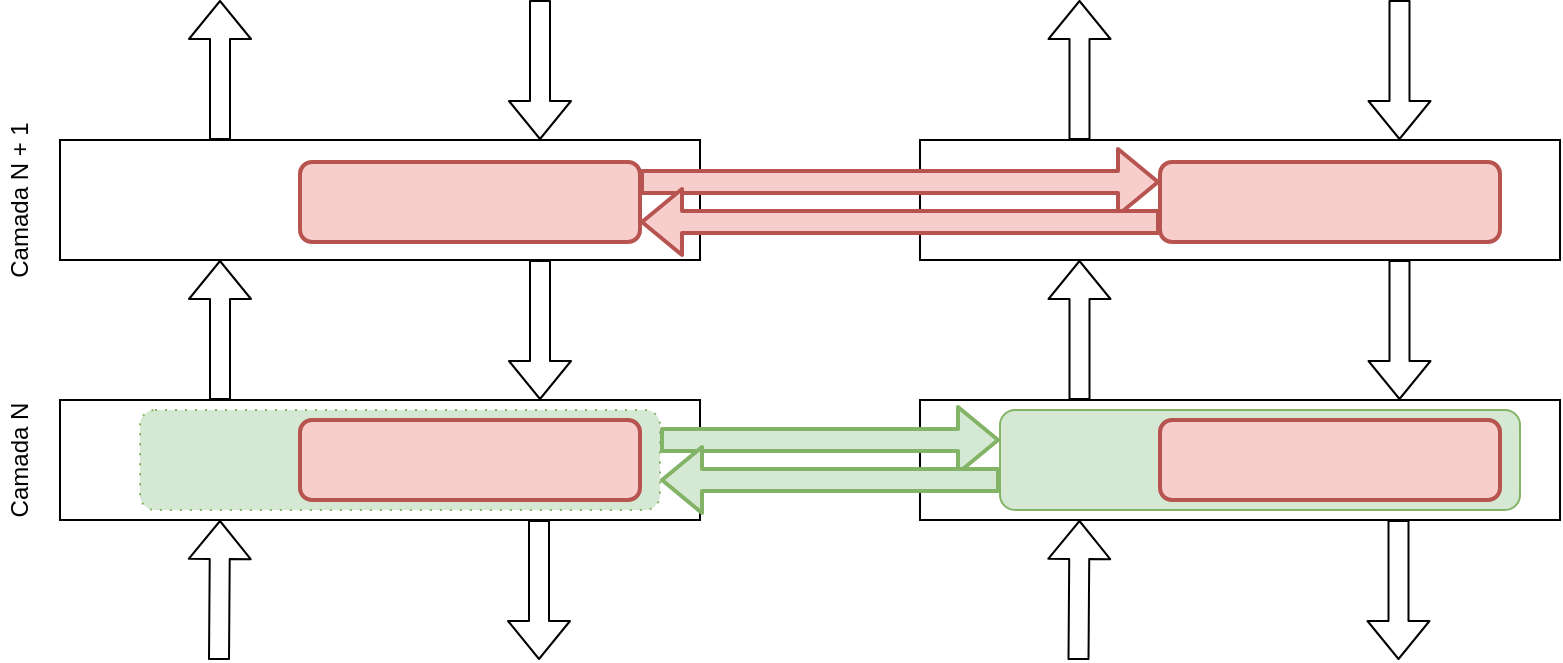<mxfile version="14.4.3" type="device" pages="3"><diagram id="FUULDlJbhQjSGq1LnhwZ" name="Page-1"><mxGraphModel dx="1106" dy="807" grid="1" gridSize="10" guides="1" tooltips="1" connect="1" arrows="1" fold="1" page="1" pageScale="1" pageWidth="850" pageHeight="1100" math="0" shadow="0"><root><mxCell id="0"/><mxCell id="1" parent="0"/><mxCell id="CTBUkgq5bH-p5cgTIeh--1" value="" style="rounded=0;whiteSpace=wrap;html=1;" parent="1" vertex="1"><mxGeometry x="60" y="270" width="320" height="60" as="geometry"/></mxCell><mxCell id="CTBUkgq5bH-p5cgTIeh--2" value="" style="rounded=0;whiteSpace=wrap;html=1;" parent="1" vertex="1"><mxGeometry x="490" y="270" width="320" height="60" as="geometry"/></mxCell><mxCell id="bbr-7yYyC1OOhxOAyss0-2" value="" style="rounded=0;whiteSpace=wrap;html=1;" parent="1" vertex="1"><mxGeometry x="490" y="400" width="320" height="60" as="geometry"/></mxCell><mxCell id="bbr-7yYyC1OOhxOAyss0-23" value="" style="rounded=1;whiteSpace=wrap;html=1;fillColor=#d5e8d4;strokeColor=#82b366;" parent="1" vertex="1"><mxGeometry x="530" y="405" width="260" height="50" as="geometry"/></mxCell><mxCell id="bbr-7yYyC1OOhxOAyss0-1" value="" style="rounded=0;whiteSpace=wrap;html=1;" parent="1" vertex="1"><mxGeometry x="60" y="400" width="320" height="60" as="geometry"/></mxCell><mxCell id="bbr-7yYyC1OOhxOAyss0-22" value="" style="rounded=1;whiteSpace=wrap;html=1;dashed=1;fillColor=#d5e8d4;strokeColor=#82b366;dashPattern=1 4;" parent="1" vertex="1"><mxGeometry x="100" y="405" width="260" height="50" as="geometry"/></mxCell><mxCell id="bbr-7yYyC1OOhxOAyss0-3" value="" style="shape=flexArrow;endArrow=classic;html=1;exitX=0.25;exitY=0;exitDx=0;exitDy=0;" parent="1" source="bbr-7yYyC1OOhxOAyss0-1" edge="1"><mxGeometry width="50" height="50" relative="1" as="geometry"><mxPoint x="410" y="660" as="sourcePoint"/><mxPoint x="140" y="330" as="targetPoint"/></mxGeometry></mxCell><mxCell id="bbr-7yYyC1OOhxOAyss0-4" value="" style="shape=flexArrow;endArrow=classic;html=1;entryX=0.75;entryY=0;entryDx=0;entryDy=0;" parent="1" target="bbr-7yYyC1OOhxOAyss0-1" edge="1"><mxGeometry width="50" height="50" relative="1" as="geometry"><mxPoint x="300" y="330" as="sourcePoint"/><mxPoint x="150" y="340" as="targetPoint"/></mxGeometry></mxCell><mxCell id="bbr-7yYyC1OOhxOAyss0-5" value="" style="shape=flexArrow;endArrow=classic;html=1;entryX=0.75;entryY=0;entryDx=0;entryDy=0;" parent="1" edge="1"><mxGeometry width="50" height="50" relative="1" as="geometry"><mxPoint x="299.5" y="460" as="sourcePoint"/><mxPoint x="299.5" y="530" as="targetPoint"/></mxGeometry></mxCell><mxCell id="bbr-7yYyC1OOhxOAyss0-6" value="" style="shape=flexArrow;endArrow=classic;html=1;exitX=0.25;exitY=0;exitDx=0;exitDy=0;" parent="1" edge="1"><mxGeometry width="50" height="50" relative="1" as="geometry"><mxPoint x="139.5" y="530" as="sourcePoint"/><mxPoint x="140" y="460" as="targetPoint"/></mxGeometry></mxCell><mxCell id="bbr-7yYyC1OOhxOAyss0-7" value="" style="shape=flexArrow;endArrow=classic;html=1;exitX=0.25;exitY=0;exitDx=0;exitDy=0;" parent="1" edge="1"><mxGeometry width="50" height="50" relative="1" as="geometry"><mxPoint x="569.75" y="400" as="sourcePoint"/><mxPoint x="569.75" y="330" as="targetPoint"/></mxGeometry></mxCell><mxCell id="bbr-7yYyC1OOhxOAyss0-8" value="" style="shape=flexArrow;endArrow=classic;html=1;entryX=0.75;entryY=0;entryDx=0;entryDy=0;" parent="1" edge="1"><mxGeometry width="50" height="50" relative="1" as="geometry"><mxPoint x="729.75" y="330" as="sourcePoint"/><mxPoint x="729.75" y="400" as="targetPoint"/></mxGeometry></mxCell><mxCell id="bbr-7yYyC1OOhxOAyss0-9" value="" style="shape=flexArrow;endArrow=classic;html=1;entryX=0.75;entryY=0;entryDx=0;entryDy=0;" parent="1" edge="1"><mxGeometry width="50" height="50" relative="1" as="geometry"><mxPoint x="729.25" y="460" as="sourcePoint"/><mxPoint x="729.25" y="530" as="targetPoint"/></mxGeometry></mxCell><mxCell id="bbr-7yYyC1OOhxOAyss0-10" value="" style="shape=flexArrow;endArrow=classic;html=1;exitX=0.25;exitY=0;exitDx=0;exitDy=0;" parent="1" edge="1"><mxGeometry width="50" height="50" relative="1" as="geometry"><mxPoint x="569.25" y="530" as="sourcePoint"/><mxPoint x="569.75" y="460" as="targetPoint"/></mxGeometry></mxCell><mxCell id="bbr-7yYyC1OOhxOAyss0-11" value="" style="rounded=1;whiteSpace=wrap;html=1;fillColor=#f8cecc;strokeColor=#b85450;strokeWidth=2;" parent="1" vertex="1"><mxGeometry x="180" y="410" width="170" height="40" as="geometry"/></mxCell><mxCell id="bbr-7yYyC1OOhxOAyss0-12" value="" style="rounded=1;whiteSpace=wrap;html=1;fillColor=#f8cecc;strokeColor=#b85450;strokeWidth=2;" parent="1" vertex="1"><mxGeometry x="610" y="410" width="170" height="40" as="geometry"/></mxCell><mxCell id="bbr-7yYyC1OOhxOAyss0-13" value="Camada N" style="text;html=1;strokeColor=none;fillColor=none;align=center;verticalAlign=middle;whiteSpace=wrap;rounded=0;rotation=-90;" parent="1" vertex="1"><mxGeometry x="10" y="420" width="60" height="20" as="geometry"/></mxCell><mxCell id="bbr-7yYyC1OOhxOAyss0-17" value="" style="rounded=1;whiteSpace=wrap;html=1;strokeColor=#b85450;fillColor=#f8cecc;strokeWidth=2;" parent="1" vertex="1"><mxGeometry x="180" y="281" width="170" height="40" as="geometry"/></mxCell><mxCell id="bbr-7yYyC1OOhxOAyss0-18" value="" style="rounded=1;whiteSpace=wrap;html=1;strokeColor=#b85450;fillColor=#f8cecc;strokeWidth=2;" parent="1" vertex="1"><mxGeometry x="610" y="281" width="170" height="40" as="geometry"/></mxCell><mxCell id="bbr-7yYyC1OOhxOAyss0-19" value="" style="shape=flexArrow;endArrow=classic;html=1;exitX=1;exitY=0.25;exitDx=0;exitDy=0;entryX=0;entryY=0.25;entryDx=0;entryDy=0;strokeColor=#b85450;fillColor=#f8cecc;strokeWidth=2;" parent="1" source="bbr-7yYyC1OOhxOAyss0-17" target="bbr-7yYyC1OOhxOAyss0-18" edge="1"><mxGeometry width="50" height="50" relative="1" as="geometry"><mxPoint x="410" y="521" as="sourcePoint"/><mxPoint x="460" y="471" as="targetPoint"/></mxGeometry></mxCell><mxCell id="bbr-7yYyC1OOhxOAyss0-20" value="" style="shape=flexArrow;endArrow=classic;html=1;exitX=0;exitY=0.75;exitDx=0;exitDy=0;entryX=1;entryY=0.75;entryDx=0;entryDy=0;strokeColor=#b85450;fillColor=#f8cecc;strokeWidth=2;" parent="1" source="bbr-7yYyC1OOhxOAyss0-18" target="bbr-7yYyC1OOhxOAyss0-17" edge="1"><mxGeometry width="50" height="50" relative="1" as="geometry"><mxPoint x="360" y="301" as="sourcePoint"/><mxPoint x="380" y="401" as="targetPoint"/></mxGeometry></mxCell><mxCell id="bbr-7yYyC1OOhxOAyss0-21" value="Camada N + 1" style="text;html=1;strokeColor=none;fillColor=none;align=center;verticalAlign=middle;whiteSpace=wrap;rounded=0;rotation=-90;" parent="1" vertex="1"><mxGeometry y="290" width="80" height="20" as="geometry"/></mxCell><mxCell id="bbr-7yYyC1OOhxOAyss0-24" value="" style="shape=flexArrow;endArrow=classic;html=1;exitX=1;exitY=0.25;exitDx=0;exitDy=0;strokeColor=#82b366;fillColor=#d5e8d4;strokeWidth=2;" parent="1" edge="1"><mxGeometry width="50" height="50" relative="1" as="geometry"><mxPoint x="360" y="420" as="sourcePoint"/><mxPoint x="530" y="420" as="targetPoint"/></mxGeometry></mxCell><mxCell id="bbr-7yYyC1OOhxOAyss0-25" value="" style="shape=flexArrow;endArrow=classic;html=1;entryX=1;entryY=0.75;entryDx=0;entryDy=0;strokeColor=#82b366;fillColor=#d5e8d4;strokeWidth=2;" parent="1" edge="1"><mxGeometry width="50" height="50" relative="1" as="geometry"><mxPoint x="530" y="440" as="sourcePoint"/><mxPoint x="360" y="440" as="targetPoint"/></mxGeometry></mxCell><mxCell id="tD3ofFOHBJUpGrmsVDRQ-3" value="" style="shape=flexArrow;endArrow=classic;html=1;exitX=0.25;exitY=0;exitDx=0;exitDy=0;" edge="1" parent="1"><mxGeometry width="50" height="50" relative="1" as="geometry"><mxPoint x="140" y="270" as="sourcePoint"/><mxPoint x="140" y="200" as="targetPoint"/></mxGeometry></mxCell><mxCell id="tD3ofFOHBJUpGrmsVDRQ-4" value="" style="shape=flexArrow;endArrow=classic;html=1;entryX=0.75;entryY=0;entryDx=0;entryDy=0;" edge="1" parent="1"><mxGeometry width="50" height="50" relative="1" as="geometry"><mxPoint x="300" y="200" as="sourcePoint"/><mxPoint x="300" y="270" as="targetPoint"/></mxGeometry></mxCell><mxCell id="tD3ofFOHBJUpGrmsVDRQ-5" value="" style="shape=flexArrow;endArrow=classic;html=1;exitX=0.25;exitY=0;exitDx=0;exitDy=0;" edge="1" parent="1"><mxGeometry width="50" height="50" relative="1" as="geometry"><mxPoint x="569.75" y="270" as="sourcePoint"/><mxPoint x="569.75" y="200" as="targetPoint"/></mxGeometry></mxCell><mxCell id="tD3ofFOHBJUpGrmsVDRQ-6" value="" style="shape=flexArrow;endArrow=classic;html=1;entryX=0.75;entryY=0;entryDx=0;entryDy=0;" edge="1" parent="1"><mxGeometry width="50" height="50" relative="1" as="geometry"><mxPoint x="729.75" y="200" as="sourcePoint"/><mxPoint x="729.75" y="270" as="targetPoint"/></mxGeometry></mxCell></root></mxGraphModel></diagram><diagram id="rKyiBn0ch0OC-hrI002e" name="Page-2"><mxGraphModel dx="1106" dy="807" grid="1" gridSize="10" guides="1" tooltips="1" connect="1" arrows="1" fold="1" page="1" pageScale="1" pageWidth="850" pageHeight="1100" math="0" shadow="0"><root><mxCell id="NBzkApwNzg_7V4Q4wyio-0"/><mxCell id="NBzkApwNzg_7V4Q4wyio-1" parent="NBzkApwNzg_7V4Q4wyio-0"/><mxCell id="mYZP55OlICxkd1F8O_PC-93" value="" style="group" parent="NBzkApwNzg_7V4Q4wyio-1" vertex="1" connectable="0"><mxGeometry x="60" y="30" width="730" height="740" as="geometry"/></mxCell><mxCell id="mYZP55OlICxkd1F8O_PC-0" value="" style="rounded=0;whiteSpace=wrap;html=1;" parent="mYZP55OlICxkd1F8O_PC-93" vertex="1"><mxGeometry x="486.667" y="50.784" width="243.333" height="43.529" as="geometry"/></mxCell><mxCell id="mYZP55OlICxkd1F8O_PC-2" value="" style="rounded=0;whiteSpace=wrap;html=1;" parent="mYZP55OlICxkd1F8O_PC-93" vertex="1"><mxGeometry y="50.784" width="243.333" height="43.529" as="geometry"/></mxCell><mxCell id="mYZP55OlICxkd1F8O_PC-4" value="" style="shape=flexArrow;endArrow=classic;html=1;exitX=0.25;exitY=0;exitDx=0;exitDy=0;" parent="mYZP55OlICxkd1F8O_PC-93" source="mYZP55OlICxkd1F8O_PC-2" edge="1"><mxGeometry width="50" height="50" relative="1" as="geometry"><mxPoint x="266.146" y="239.412" as="sourcePoint"/><mxPoint x="60.833" as="targetPoint"/></mxGeometry></mxCell><mxCell id="mYZP55OlICxkd1F8O_PC-5" value="" style="shape=flexArrow;endArrow=classic;html=1;entryX=0.75;entryY=0;entryDx=0;entryDy=0;" parent="mYZP55OlICxkd1F8O_PC-93" target="mYZP55OlICxkd1F8O_PC-2" edge="1"><mxGeometry width="50" height="50" relative="1" as="geometry"><mxPoint x="182.5" as="sourcePoint"/><mxPoint x="68.438" y="7.255" as="targetPoint"/></mxGeometry></mxCell><mxCell id="mYZP55OlICxkd1F8O_PC-6" value="" style="shape=flexArrow;endArrow=classic;html=1;entryX=0.75;entryY=0;entryDx=0;entryDy=0;" parent="mYZP55OlICxkd1F8O_PC-93" edge="1"><mxGeometry width="50" height="50" relative="1" as="geometry"><mxPoint x="182.12" y="94.314" as="sourcePoint"/><mxPoint x="182.12" y="145.098" as="targetPoint"/></mxGeometry></mxCell><mxCell id="mYZP55OlICxkd1F8O_PC-7" value="" style="shape=flexArrow;endArrow=classic;html=1;exitX=0.25;exitY=0;exitDx=0;exitDy=0;" parent="mYZP55OlICxkd1F8O_PC-93" edge="1"><mxGeometry width="50" height="50" relative="1" as="geometry"><mxPoint x="60.453" y="145.098" as="sourcePoint"/><mxPoint x="60.833" y="94.314" as="targetPoint"/></mxGeometry></mxCell><mxCell id="mYZP55OlICxkd1F8O_PC-8" value="" style="shape=flexArrow;endArrow=classic;html=1;exitX=0.25;exitY=0;exitDx=0;exitDy=0;" parent="mYZP55OlICxkd1F8O_PC-93" edge="1"><mxGeometry width="50" height="50" relative="1" as="geometry"><mxPoint x="547.31" y="50.784" as="sourcePoint"/><mxPoint x="547.31" as="targetPoint"/></mxGeometry></mxCell><mxCell id="mYZP55OlICxkd1F8O_PC-9" value="" style="shape=flexArrow;endArrow=classic;html=1;entryX=0.75;entryY=0;entryDx=0;entryDy=0;" parent="mYZP55OlICxkd1F8O_PC-93" edge="1"><mxGeometry width="50" height="50" relative="1" as="geometry"><mxPoint x="668.977" as="sourcePoint"/><mxPoint x="668.977" y="50.784" as="targetPoint"/></mxGeometry></mxCell><mxCell id="mYZP55OlICxkd1F8O_PC-10" value="" style="shape=flexArrow;endArrow=classic;html=1;entryX=0.75;entryY=0;entryDx=0;entryDy=0;" parent="mYZP55OlICxkd1F8O_PC-93" edge="1"><mxGeometry width="50" height="50" relative="1" as="geometry"><mxPoint x="668.596" y="94.314" as="sourcePoint"/><mxPoint x="668.596" y="145.098" as="targetPoint"/></mxGeometry></mxCell><mxCell id="mYZP55OlICxkd1F8O_PC-11" value="" style="shape=flexArrow;endArrow=classic;html=1;exitX=0.25;exitY=0;exitDx=0;exitDy=0;" parent="mYZP55OlICxkd1F8O_PC-93" edge="1"><mxGeometry width="50" height="50" relative="1" as="geometry"><mxPoint x="546.93" y="145.098" as="sourcePoint"/><mxPoint x="547.31" y="94.314" as="targetPoint"/></mxGeometry></mxCell><mxCell id="mYZP55OlICxkd1F8O_PC-17" value="" style="rounded=0;whiteSpace=wrap;html=1;" parent="mYZP55OlICxkd1F8O_PC-93" vertex="1"><mxGeometry x="486.667" y="145.098" width="243.333" height="43.529" as="geometry"/></mxCell><mxCell id="mYZP55OlICxkd1F8O_PC-18" value="" style="rounded=0;whiteSpace=wrap;html=1;" parent="mYZP55OlICxkd1F8O_PC-93" vertex="1"><mxGeometry y="145.098" width="243.333" height="43.529" as="geometry"/></mxCell><mxCell id="mYZP55OlICxkd1F8O_PC-19" value="" style="shape=flexArrow;endArrow=classic;html=1;entryX=0.75;entryY=0;entryDx=0;entryDy=0;" parent="mYZP55OlICxkd1F8O_PC-93" edge="1"><mxGeometry width="50" height="50" relative="1" as="geometry"><mxPoint x="182.12" y="188.627" as="sourcePoint"/><mxPoint x="182.12" y="239.412" as="targetPoint"/></mxGeometry></mxCell><mxCell id="mYZP55OlICxkd1F8O_PC-20" value="" style="shape=flexArrow;endArrow=classic;html=1;exitX=0.25;exitY=0;exitDx=0;exitDy=0;" parent="mYZP55OlICxkd1F8O_PC-93" edge="1"><mxGeometry width="50" height="50" relative="1" as="geometry"><mxPoint x="60.453" y="239.412" as="sourcePoint"/><mxPoint x="60.833" y="188.627" as="targetPoint"/></mxGeometry></mxCell><mxCell id="mYZP55OlICxkd1F8O_PC-21" value="" style="shape=flexArrow;endArrow=classic;html=1;entryX=0.75;entryY=0;entryDx=0;entryDy=0;" parent="mYZP55OlICxkd1F8O_PC-93" edge="1"><mxGeometry width="50" height="50" relative="1" as="geometry"><mxPoint x="668.596" y="188.627" as="sourcePoint"/><mxPoint x="668.596" y="239.412" as="targetPoint"/></mxGeometry></mxCell><mxCell id="mYZP55OlICxkd1F8O_PC-22" value="" style="shape=flexArrow;endArrow=classic;html=1;exitX=0.25;exitY=0;exitDx=0;exitDy=0;" parent="mYZP55OlICxkd1F8O_PC-93" edge="1"><mxGeometry width="50" height="50" relative="1" as="geometry"><mxPoint x="546.93" y="239.412" as="sourcePoint"/><mxPoint x="547.31" y="188.627" as="targetPoint"/></mxGeometry></mxCell><mxCell id="mYZP55OlICxkd1F8O_PC-23" value="" style="rounded=0;whiteSpace=wrap;html=1;" parent="mYZP55OlICxkd1F8O_PC-93" vertex="1"><mxGeometry x="486.667" y="239.412" width="243.333" height="43.529" as="geometry"/></mxCell><mxCell id="mYZP55OlICxkd1F8O_PC-24" value="" style="rounded=0;whiteSpace=wrap;html=1;" parent="mYZP55OlICxkd1F8O_PC-93" vertex="1"><mxGeometry y="239.412" width="243.333" height="43.529" as="geometry"/></mxCell><mxCell id="mYZP55OlICxkd1F8O_PC-25" value="" style="shape=flexArrow;endArrow=classic;html=1;entryX=0.75;entryY=0;entryDx=0;entryDy=0;" parent="mYZP55OlICxkd1F8O_PC-93" edge="1"><mxGeometry width="50" height="50" relative="1" as="geometry"><mxPoint x="182.12" y="282.941" as="sourcePoint"/><mxPoint x="182.12" y="333.725" as="targetPoint"/></mxGeometry></mxCell><mxCell id="mYZP55OlICxkd1F8O_PC-26" value="" style="shape=flexArrow;endArrow=classic;html=1;exitX=0.25;exitY=0;exitDx=0;exitDy=0;" parent="mYZP55OlICxkd1F8O_PC-93" edge="1"><mxGeometry width="50" height="50" relative="1" as="geometry"><mxPoint x="60.453" y="333.725" as="sourcePoint"/><mxPoint x="60.833" y="282.941" as="targetPoint"/></mxGeometry></mxCell><mxCell id="mYZP55OlICxkd1F8O_PC-27" value="" style="shape=flexArrow;endArrow=classic;html=1;entryX=0.75;entryY=0;entryDx=0;entryDy=0;" parent="mYZP55OlICxkd1F8O_PC-93" edge="1"><mxGeometry width="50" height="50" relative="1" as="geometry"><mxPoint x="668.596" y="282.941" as="sourcePoint"/><mxPoint x="668.596" y="333.725" as="targetPoint"/></mxGeometry></mxCell><mxCell id="mYZP55OlICxkd1F8O_PC-28" value="" style="shape=flexArrow;endArrow=classic;html=1;exitX=0.25;exitY=0;exitDx=0;exitDy=0;" parent="mYZP55OlICxkd1F8O_PC-93" edge="1"><mxGeometry width="50" height="50" relative="1" as="geometry"><mxPoint x="546.93" y="333.725" as="sourcePoint"/><mxPoint x="547.31" y="282.941" as="targetPoint"/></mxGeometry></mxCell><mxCell id="mYZP55OlICxkd1F8O_PC-39" value="" style="rounded=0;whiteSpace=wrap;html=1;" parent="mYZP55OlICxkd1F8O_PC-93" vertex="1"><mxGeometry x="486.667" y="333.725" width="243.333" height="43.529" as="geometry"/></mxCell><mxCell id="mYZP55OlICxkd1F8O_PC-40" value="" style="rounded=0;whiteSpace=wrap;html=1;" parent="mYZP55OlICxkd1F8O_PC-93" vertex="1"><mxGeometry y="333.725" width="243.333" height="43.529" as="geometry"/></mxCell><mxCell id="mYZP55OlICxkd1F8O_PC-41" value="" style="shape=flexArrow;endArrow=classic;html=1;entryX=0.75;entryY=0;entryDx=0;entryDy=0;" parent="mYZP55OlICxkd1F8O_PC-93" edge="1"><mxGeometry width="50" height="50" relative="1" as="geometry"><mxPoint x="182.12" y="377.255" as="sourcePoint"/><mxPoint x="182.12" y="428.039" as="targetPoint"/></mxGeometry></mxCell><mxCell id="mYZP55OlICxkd1F8O_PC-42" value="" style="shape=flexArrow;endArrow=classic;html=1;exitX=0.25;exitY=0;exitDx=0;exitDy=0;" parent="mYZP55OlICxkd1F8O_PC-93" edge="1"><mxGeometry width="50" height="50" relative="1" as="geometry"><mxPoint x="60.453" y="428.039" as="sourcePoint"/><mxPoint x="60.833" y="377.255" as="targetPoint"/></mxGeometry></mxCell><mxCell id="mYZP55OlICxkd1F8O_PC-43" value="" style="shape=flexArrow;endArrow=classic;html=1;entryX=0.75;entryY=0;entryDx=0;entryDy=0;" parent="mYZP55OlICxkd1F8O_PC-93" edge="1"><mxGeometry width="50" height="50" relative="1" as="geometry"><mxPoint x="668.596" y="377.255" as="sourcePoint"/><mxPoint x="668.596" y="428.039" as="targetPoint"/></mxGeometry></mxCell><mxCell id="mYZP55OlICxkd1F8O_PC-44" value="" style="shape=flexArrow;endArrow=classic;html=1;exitX=0.25;exitY=0;exitDx=0;exitDy=0;" parent="mYZP55OlICxkd1F8O_PC-93" edge="1"><mxGeometry width="50" height="50" relative="1" as="geometry"><mxPoint x="546.93" y="428.039" as="sourcePoint"/><mxPoint x="547.31" y="377.255" as="targetPoint"/></mxGeometry></mxCell><mxCell id="mYZP55OlICxkd1F8O_PC-55" value="" style="rounded=0;whiteSpace=wrap;html=1;" parent="mYZP55OlICxkd1F8O_PC-93" vertex="1"><mxGeometry x="486.667" y="428.039" width="243.333" height="43.529" as="geometry"/></mxCell><mxCell id="mYZP55OlICxkd1F8O_PC-56" value="" style="rounded=0;whiteSpace=wrap;html=1;" parent="mYZP55OlICxkd1F8O_PC-93" vertex="1"><mxGeometry y="428.039" width="243.333" height="43.529" as="geometry"/></mxCell><mxCell id="mYZP55OlICxkd1F8O_PC-57" value="" style="shape=flexArrow;endArrow=classic;html=1;entryX=0.75;entryY=0;entryDx=0;entryDy=0;" parent="mYZP55OlICxkd1F8O_PC-93" edge="1"><mxGeometry width="50" height="50" relative="1" as="geometry"><mxPoint x="182.12" y="471.569" as="sourcePoint"/><mxPoint x="182.12" y="522.353" as="targetPoint"/></mxGeometry></mxCell><mxCell id="mYZP55OlICxkd1F8O_PC-58" value="" style="shape=flexArrow;endArrow=classic;html=1;exitX=0.25;exitY=0;exitDx=0;exitDy=0;" parent="mYZP55OlICxkd1F8O_PC-93" edge="1"><mxGeometry width="50" height="50" relative="1" as="geometry"><mxPoint x="60.453" y="522.353" as="sourcePoint"/><mxPoint x="60.833" y="471.569" as="targetPoint"/></mxGeometry></mxCell><mxCell id="mYZP55OlICxkd1F8O_PC-59" value="" style="shape=flexArrow;endArrow=classic;html=1;entryX=0.75;entryY=0;entryDx=0;entryDy=0;" parent="mYZP55OlICxkd1F8O_PC-93" edge="1"><mxGeometry width="50" height="50" relative="1" as="geometry"><mxPoint x="668.596" y="471.569" as="sourcePoint"/><mxPoint x="668.596" y="522.353" as="targetPoint"/></mxGeometry></mxCell><mxCell id="mYZP55OlICxkd1F8O_PC-60" value="" style="shape=flexArrow;endArrow=classic;html=1;exitX=0.25;exitY=0;exitDx=0;exitDy=0;" parent="mYZP55OlICxkd1F8O_PC-93" edge="1"><mxGeometry width="50" height="50" relative="1" as="geometry"><mxPoint x="546.93" y="522.353" as="sourcePoint"/><mxPoint x="547.31" y="471.569" as="targetPoint"/></mxGeometry></mxCell><mxCell id="mYZP55OlICxkd1F8O_PC-61" value="" style="rounded=0;whiteSpace=wrap;html=1;" parent="mYZP55OlICxkd1F8O_PC-93" vertex="1"><mxGeometry x="486.667" y="522.353" width="243.333" height="43.529" as="geometry"/></mxCell><mxCell id="mYZP55OlICxkd1F8O_PC-62" value="" style="rounded=0;whiteSpace=wrap;html=1;" parent="mYZP55OlICxkd1F8O_PC-93" vertex="1"><mxGeometry y="522.353" width="243.333" height="43.529" as="geometry"/></mxCell><mxCell id="mYZP55OlICxkd1F8O_PC-63" value="" style="shape=flexArrow;endArrow=classic;html=1;entryX=0.75;entryY=0;entryDx=0;entryDy=0;" parent="mYZP55OlICxkd1F8O_PC-93" edge="1"><mxGeometry width="50" height="50" relative="1" as="geometry"><mxPoint x="182.12" y="565.882" as="sourcePoint"/><mxPoint x="182.12" y="616.667" as="targetPoint"/></mxGeometry></mxCell><mxCell id="mYZP55OlICxkd1F8O_PC-64" value="" style="shape=flexArrow;endArrow=classic;html=1;exitX=0.25;exitY=0;exitDx=0;exitDy=0;" parent="mYZP55OlICxkd1F8O_PC-93" edge="1"><mxGeometry width="50" height="50" relative="1" as="geometry"><mxPoint x="60.453" y="616.667" as="sourcePoint"/><mxPoint x="60.833" y="565.882" as="targetPoint"/></mxGeometry></mxCell><mxCell id="mYZP55OlICxkd1F8O_PC-65" value="" style="shape=flexArrow;endArrow=classic;html=1;entryX=0.75;entryY=0;entryDx=0;entryDy=0;" parent="mYZP55OlICxkd1F8O_PC-93" edge="1"><mxGeometry width="50" height="50" relative="1" as="geometry"><mxPoint x="668.596" y="565.882" as="sourcePoint"/><mxPoint x="668.596" y="616.667" as="targetPoint"/></mxGeometry></mxCell><mxCell id="mYZP55OlICxkd1F8O_PC-66" value="" style="shape=flexArrow;endArrow=classic;html=1;exitX=0.25;exitY=0;exitDx=0;exitDy=0;" parent="mYZP55OlICxkd1F8O_PC-93" edge="1"><mxGeometry width="50" height="50" relative="1" as="geometry"><mxPoint x="546.93" y="616.667" as="sourcePoint"/><mxPoint x="547.31" y="565.882" as="targetPoint"/></mxGeometry></mxCell><mxCell id="mYZP55OlICxkd1F8O_PC-67" value="" style="rounded=0;whiteSpace=wrap;html=1;" parent="mYZP55OlICxkd1F8O_PC-93" vertex="1"><mxGeometry x="486.667" y="616.667" width="243.333" height="43.529" as="geometry"/></mxCell><mxCell id="mYZP55OlICxkd1F8O_PC-68" value="" style="rounded=0;whiteSpace=wrap;html=1;" parent="mYZP55OlICxkd1F8O_PC-93" vertex="1"><mxGeometry y="616.667" width="243.333" height="43.529" as="geometry"/></mxCell><mxCell id="mYZP55OlICxkd1F8O_PC-69" value="" style="shape=flexArrow;endArrow=classic;html=1;entryX=0.25;entryY=1;entryDx=0;entryDy=0;" parent="mYZP55OlICxkd1F8O_PC-93" target="mYZP55OlICxkd1F8O_PC-67" edge="1"><mxGeometry width="50" height="50" relative="1" as="geometry"><mxPoint x="182.12" y="660.196" as="sourcePoint"/><mxPoint x="182.12" y="710.98" as="targetPoint"/><Array as="points"><mxPoint x="182.5" y="710.98"/><mxPoint x="547.5" y="710.98"/></Array></mxGeometry></mxCell><mxCell id="mYZP55OlICxkd1F8O_PC-70" value="" style="shape=flexArrow;endArrow=classic;html=1;exitX=0.75;exitY=1;exitDx=0;exitDy=0;" parent="mYZP55OlICxkd1F8O_PC-93" source="mYZP55OlICxkd1F8O_PC-67" edge="1"><mxGeometry width="50" height="50" relative="1" as="geometry"><mxPoint x="60.453" y="710.98" as="sourcePoint"/><mxPoint x="60.833" y="660.196" as="targetPoint"/><Array as="points"><mxPoint x="669.167" y="740"/><mxPoint x="60.833" y="740"/></Array></mxGeometry></mxCell><mxCell id="mYZP55OlICxkd1F8O_PC-85" value="Aplicação" style="text;html=1;align=center;verticalAlign=middle;resizable=0;points=[];autosize=1;fontSize=31;" parent="mYZP55OlICxkd1F8O_PC-93" vertex="1"><mxGeometry x="304.167" y="58.039" width="150" height="40" as="geometry"/></mxCell><mxCell id="mYZP55OlICxkd1F8O_PC-86" value="Apresentação" style="text;html=1;align=center;verticalAlign=middle;resizable=0;points=[];autosize=1;fontSize=31;" parent="mYZP55OlICxkd1F8O_PC-93" vertex="1"><mxGeometry x="281.354" y="152.353" width="210" height="40" as="geometry"/></mxCell><mxCell id="mYZP55OlICxkd1F8O_PC-87" value="Sessão" style="text;html=1;align=center;verticalAlign=middle;resizable=0;points=[];autosize=1;fontSize=31;" parent="mYZP55OlICxkd1F8O_PC-93" vertex="1"><mxGeometry x="315.573" y="246.667" width="120" height="40" as="geometry"/></mxCell><mxCell id="mYZP55OlICxkd1F8O_PC-89" value="Transporte" style="text;html=1;align=center;verticalAlign=middle;resizable=0;points=[];autosize=1;fontSize=31;" parent="mYZP55OlICxkd1F8O_PC-93" vertex="1"><mxGeometry x="300.365" y="340.98" width="160" height="40" as="geometry"/></mxCell><mxCell id="mYZP55OlICxkd1F8O_PC-90" value="Rede" style="text;html=1;align=center;verticalAlign=middle;resizable=0;points=[];autosize=1;fontSize=31;" parent="mYZP55OlICxkd1F8O_PC-93" vertex="1"><mxGeometry x="326.979" y="435.294" width="90" height="40" as="geometry"/></mxCell><mxCell id="mYZP55OlICxkd1F8O_PC-91" value="Enlace" style="text;html=1;align=center;verticalAlign=middle;resizable=0;points=[];autosize=1;fontSize=31;" parent="mYZP55OlICxkd1F8O_PC-93" vertex="1"><mxGeometry x="319.375" y="529.608" width="110" height="40" as="geometry"/></mxCell><mxCell id="mYZP55OlICxkd1F8O_PC-92" value="Física" style="text;html=1;align=center;verticalAlign=middle;resizable=0;points=[];autosize=1;fontSize=31;" parent="mYZP55OlICxkd1F8O_PC-93" vertex="1"><mxGeometry x="323.177" y="623.922" width="100" height="40" as="geometry"/></mxCell><mxCell id="Dvgw9Y_16kPGjK-XvVEQ-52" value="Pilha OSI" style="text;html=1;strokeColor=none;fillColor=none;align=center;verticalAlign=middle;whiteSpace=wrap;rounded=0;fontSize=36;rotation=-90;" vertex="1" parent="NBzkApwNzg_7V4Q4wyio-1"><mxGeometry x="-80" y="390" width="230" height="20" as="geometry"/></mxCell></root></mxGraphModel></diagram><diagram id="gAxvG6N2qd_IdArAUJqt" name="Page-3"><mxGraphModel dx="1106" dy="807" grid="1" gridSize="10" guides="1" tooltips="1" connect="1" arrows="1" fold="1" page="1" pageScale="1" pageWidth="850" pageHeight="1100" math="0" shadow="0"><root><mxCell id="vqLvwq10j9PN4Eu1Nec5-0"/><mxCell id="vqLvwq10j9PN4Eu1Nec5-1" parent="vqLvwq10j9PN4Eu1Nec5-0"/><mxCell id="97CjLlJFWNSIe0uMs2of-1" value="" style="rounded=0;whiteSpace=wrap;html=1;" parent="vqLvwq10j9PN4Eu1Nec5-1" vertex="1"><mxGeometry x="546.67" y="80.78" width="243.33" height="229.22" as="geometry"/></mxCell><mxCell id="97CjLlJFWNSIe0uMs2of-2" value="" style="rounded=0;whiteSpace=wrap;html=1;" parent="vqLvwq10j9PN4Eu1Nec5-1" vertex="1"><mxGeometry x="60" y="80.784" width="243.333" height="43.529" as="geometry"/></mxCell><mxCell id="97CjLlJFWNSIe0uMs2of-3" value="" style="shape=flexArrow;endArrow=classic;html=1;exitX=0.25;exitY=0;exitDx=0;exitDy=0;" parent="vqLvwq10j9PN4Eu1Nec5-1" source="97CjLlJFWNSIe0uMs2of-2" edge="1"><mxGeometry x="60" y="30" width="50" height="50" as="geometry"><mxPoint x="326.146" y="269.412" as="sourcePoint"/><mxPoint x="120.833" y="30" as="targetPoint"/></mxGeometry></mxCell><mxCell id="97CjLlJFWNSIe0uMs2of-4" value="" style="shape=flexArrow;endArrow=classic;html=1;entryX=0.75;entryY=0;entryDx=0;entryDy=0;" parent="vqLvwq10j9PN4Eu1Nec5-1" target="97CjLlJFWNSIe0uMs2of-2" edge="1"><mxGeometry x="60" y="30" width="50" height="50" as="geometry"><mxPoint x="242.5" y="30" as="sourcePoint"/><mxPoint x="128.438" y="37.255" as="targetPoint"/></mxGeometry></mxCell><mxCell id="97CjLlJFWNSIe0uMs2of-5" value="" style="shape=flexArrow;endArrow=classic;html=1;entryX=0.75;entryY=0;entryDx=0;entryDy=0;" parent="vqLvwq10j9PN4Eu1Nec5-1" edge="1"><mxGeometry x="60" y="30" width="50" height="50" as="geometry"><mxPoint x="242.12" y="124.314" as="sourcePoint"/><mxPoint x="242.12" y="175.098" as="targetPoint"/></mxGeometry></mxCell><mxCell id="97CjLlJFWNSIe0uMs2of-6" value="" style="shape=flexArrow;endArrow=classic;html=1;exitX=0.25;exitY=0;exitDx=0;exitDy=0;" parent="vqLvwq10j9PN4Eu1Nec5-1" edge="1"><mxGeometry x="60" y="30" width="50" height="50" as="geometry"><mxPoint x="120.453" y="175.098" as="sourcePoint"/><mxPoint x="120.833" y="124.314" as="targetPoint"/></mxGeometry></mxCell><mxCell id="97CjLlJFWNSIe0uMs2of-7" value="" style="shape=flexArrow;endArrow=classic;html=1;exitX=0.25;exitY=0;exitDx=0;exitDy=0;" parent="vqLvwq10j9PN4Eu1Nec5-1" edge="1"><mxGeometry x="60" y="30" width="50" height="50" as="geometry"><mxPoint x="607.31" y="80.784" as="sourcePoint"/><mxPoint x="607.31" y="30" as="targetPoint"/></mxGeometry></mxCell><mxCell id="97CjLlJFWNSIe0uMs2of-8" value="" style="shape=flexArrow;endArrow=classic;html=1;entryX=0.75;entryY=0;entryDx=0;entryDy=0;" parent="vqLvwq10j9PN4Eu1Nec5-1" edge="1"><mxGeometry x="60" y="30" width="50" height="50" as="geometry"><mxPoint x="728.977" y="30" as="sourcePoint"/><mxPoint x="728.977" y="80.784" as="targetPoint"/></mxGeometry></mxCell><mxCell id="97CjLlJFWNSIe0uMs2of-12" value="" style="rounded=0;whiteSpace=wrap;html=1;" parent="vqLvwq10j9PN4Eu1Nec5-1" vertex="1"><mxGeometry x="60" y="175.098" width="243.333" height="43.529" as="geometry"/></mxCell><mxCell id="97CjLlJFWNSIe0uMs2of-13" value="" style="shape=flexArrow;endArrow=classic;html=1;entryX=0.75;entryY=0;entryDx=0;entryDy=0;" parent="vqLvwq10j9PN4Eu1Nec5-1" edge="1"><mxGeometry x="60" y="30" width="50" height="50" as="geometry"><mxPoint x="242.12" y="218.627" as="sourcePoint"/><mxPoint x="242.12" y="269.412" as="targetPoint"/></mxGeometry></mxCell><mxCell id="97CjLlJFWNSIe0uMs2of-14" value="" style="shape=flexArrow;endArrow=classic;html=1;exitX=0.25;exitY=0;exitDx=0;exitDy=0;" parent="vqLvwq10j9PN4Eu1Nec5-1" edge="1"><mxGeometry x="60" y="30" width="50" height="50" as="geometry"><mxPoint x="120.453" y="269.412" as="sourcePoint"/><mxPoint x="120.833" y="218.627" as="targetPoint"/></mxGeometry></mxCell><mxCell id="97CjLlJFWNSIe0uMs2of-18" value="" style="rounded=0;whiteSpace=wrap;html=1;" parent="vqLvwq10j9PN4Eu1Nec5-1" vertex="1"><mxGeometry x="60" y="269.412" width="243.333" height="43.529" as="geometry"/></mxCell><mxCell id="97CjLlJFWNSIe0uMs2of-19" value="" style="shape=flexArrow;endArrow=classic;html=1;entryX=0.75;entryY=0;entryDx=0;entryDy=0;" parent="vqLvwq10j9PN4Eu1Nec5-1" edge="1"><mxGeometry x="60" y="30" width="50" height="50" as="geometry"><mxPoint x="242.12" y="312.941" as="sourcePoint"/><mxPoint x="242.12" y="363.725" as="targetPoint"/></mxGeometry></mxCell><mxCell id="97CjLlJFWNSIe0uMs2of-20" value="" style="shape=flexArrow;endArrow=classic;html=1;exitX=0.25;exitY=0;exitDx=0;exitDy=0;" parent="vqLvwq10j9PN4Eu1Nec5-1" edge="1"><mxGeometry x="60" y="30" width="50" height="50" as="geometry"><mxPoint x="120.453" y="363.725" as="sourcePoint"/><mxPoint x="120.833" y="312.941" as="targetPoint"/></mxGeometry></mxCell><mxCell id="97CjLlJFWNSIe0uMs2of-21" value="" style="shape=flexArrow;endArrow=classic;html=1;entryX=0.75;entryY=0;entryDx=0;entryDy=0;exitX=0.75;exitY=1;exitDx=0;exitDy=0;" parent="vqLvwq10j9PN4Eu1Nec5-1" source="97CjLlJFWNSIe0uMs2of-1" edge="1"><mxGeometry x="60" y="30" width="50" height="50" as="geometry"><mxPoint x="728.596" y="312.941" as="sourcePoint"/><mxPoint x="728.596" y="363.725" as="targetPoint"/></mxGeometry></mxCell><mxCell id="97CjLlJFWNSIe0uMs2of-22" value="" style="shape=flexArrow;endArrow=classic;html=1;exitX=0.25;exitY=0;exitDx=0;exitDy=0;entryX=0.25;entryY=1;entryDx=0;entryDy=0;" parent="vqLvwq10j9PN4Eu1Nec5-1" target="97CjLlJFWNSIe0uMs2of-1" edge="1"><mxGeometry x="60" y="30" width="50" height="50" as="geometry"><mxPoint x="606.93" y="363.725" as="sourcePoint"/><mxPoint x="607.31" y="312.941" as="targetPoint"/></mxGeometry></mxCell><mxCell id="97CjLlJFWNSIe0uMs2of-23" value="" style="rounded=0;whiteSpace=wrap;html=1;" parent="vqLvwq10j9PN4Eu1Nec5-1" vertex="1"><mxGeometry x="546.667" y="363.725" width="243.333" height="43.529" as="geometry"/></mxCell><mxCell id="97CjLlJFWNSIe0uMs2of-24" value="" style="rounded=0;whiteSpace=wrap;html=1;" parent="vqLvwq10j9PN4Eu1Nec5-1" vertex="1"><mxGeometry x="60" y="363.725" width="243.333" height="43.529" as="geometry"/></mxCell><mxCell id="97CjLlJFWNSIe0uMs2of-25" value="" style="shape=flexArrow;endArrow=classic;html=1;entryX=0.75;entryY=0;entryDx=0;entryDy=0;" parent="vqLvwq10j9PN4Eu1Nec5-1" edge="1"><mxGeometry x="60" y="30" width="50" height="50" as="geometry"><mxPoint x="242.12" y="407.255" as="sourcePoint"/><mxPoint x="242.12" y="458.039" as="targetPoint"/></mxGeometry></mxCell><mxCell id="97CjLlJFWNSIe0uMs2of-26" value="" style="shape=flexArrow;endArrow=classic;html=1;exitX=0.25;exitY=0;exitDx=0;exitDy=0;" parent="vqLvwq10j9PN4Eu1Nec5-1" edge="1"><mxGeometry x="60" y="30" width="50" height="50" as="geometry"><mxPoint x="120.453" y="458.039" as="sourcePoint"/><mxPoint x="120.833" y="407.255" as="targetPoint"/></mxGeometry></mxCell><mxCell id="97CjLlJFWNSIe0uMs2of-27" value="" style="shape=flexArrow;endArrow=classic;html=1;entryX=0.75;entryY=0;entryDx=0;entryDy=0;" parent="vqLvwq10j9PN4Eu1Nec5-1" edge="1"><mxGeometry x="60" y="30" width="50" height="50" as="geometry"><mxPoint x="728.596" y="407.255" as="sourcePoint"/><mxPoint x="728.596" y="458.039" as="targetPoint"/></mxGeometry></mxCell><mxCell id="97CjLlJFWNSIe0uMs2of-28" value="" style="shape=flexArrow;endArrow=classic;html=1;exitX=0.25;exitY=0;exitDx=0;exitDy=0;" parent="vqLvwq10j9PN4Eu1Nec5-1" edge="1"><mxGeometry x="60" y="30" width="50" height="50" as="geometry"><mxPoint x="606.93" y="458.039" as="sourcePoint"/><mxPoint x="607.31" y="407.255" as="targetPoint"/></mxGeometry></mxCell><mxCell id="97CjLlJFWNSIe0uMs2of-29" value="" style="rounded=0;whiteSpace=wrap;html=1;" parent="vqLvwq10j9PN4Eu1Nec5-1" vertex="1"><mxGeometry x="546.667" y="458.039" width="243.333" height="43.529" as="geometry"/></mxCell><mxCell id="97CjLlJFWNSIe0uMs2of-30" value="" style="rounded=0;whiteSpace=wrap;html=1;" parent="vqLvwq10j9PN4Eu1Nec5-1" vertex="1"><mxGeometry x="60" y="458.039" width="243.333" height="43.529" as="geometry"/></mxCell><mxCell id="97CjLlJFWNSIe0uMs2of-31" value="" style="shape=flexArrow;endArrow=classic;html=1;entryX=0.75;entryY=0;entryDx=0;entryDy=0;" parent="vqLvwq10j9PN4Eu1Nec5-1" edge="1"><mxGeometry x="60" y="30" width="50" height="50" as="geometry"><mxPoint x="242.12" y="501.569" as="sourcePoint"/><mxPoint x="242.12" y="552.353" as="targetPoint"/></mxGeometry></mxCell><mxCell id="97CjLlJFWNSIe0uMs2of-32" value="" style="shape=flexArrow;endArrow=classic;html=1;exitX=0.25;exitY=0;exitDx=0;exitDy=0;" parent="vqLvwq10j9PN4Eu1Nec5-1" edge="1"><mxGeometry x="60" y="30" width="50" height="50" as="geometry"><mxPoint x="120.453" y="552.353" as="sourcePoint"/><mxPoint x="120.833" y="501.569" as="targetPoint"/></mxGeometry></mxCell><mxCell id="97CjLlJFWNSIe0uMs2of-33" value="" style="shape=flexArrow;endArrow=classic;html=1;entryX=0.75;entryY=0;entryDx=0;entryDy=0;" parent="vqLvwq10j9PN4Eu1Nec5-1" edge="1"><mxGeometry x="60" y="30" width="50" height="50" as="geometry"><mxPoint x="728.596" y="501.569" as="sourcePoint"/><mxPoint x="728.596" y="552.353" as="targetPoint"/></mxGeometry></mxCell><mxCell id="97CjLlJFWNSIe0uMs2of-34" value="" style="shape=flexArrow;endArrow=classic;html=1;exitX=0.25;exitY=0;exitDx=0;exitDy=0;" parent="vqLvwq10j9PN4Eu1Nec5-1" edge="1"><mxGeometry x="60" y="30" width="50" height="50" as="geometry"><mxPoint x="606.93" y="552.353" as="sourcePoint"/><mxPoint x="607.31" y="501.569" as="targetPoint"/></mxGeometry></mxCell><mxCell id="97CjLlJFWNSIe0uMs2of-35" value="" style="rounded=0;whiteSpace=wrap;html=1;" parent="vqLvwq10j9PN4Eu1Nec5-1" vertex="1"><mxGeometry x="546.67" y="552.35" width="243.33" height="137.65" as="geometry"/></mxCell><mxCell id="97CjLlJFWNSIe0uMs2of-36" value="" style="rounded=0;whiteSpace=wrap;html=1;" parent="vqLvwq10j9PN4Eu1Nec5-1" vertex="1"><mxGeometry x="60" y="552.353" width="243.333" height="43.529" as="geometry"/></mxCell><mxCell id="97CjLlJFWNSIe0uMs2of-37" value="" style="shape=flexArrow;endArrow=classic;html=1;entryX=0.75;entryY=0;entryDx=0;entryDy=0;" parent="vqLvwq10j9PN4Eu1Nec5-1" edge="1"><mxGeometry x="60" y="30" width="50" height="50" as="geometry"><mxPoint x="242.12" y="595.882" as="sourcePoint"/><mxPoint x="242.12" y="646.667" as="targetPoint"/></mxGeometry></mxCell><mxCell id="97CjLlJFWNSIe0uMs2of-38" value="" style="shape=flexArrow;endArrow=classic;html=1;exitX=0.25;exitY=0;exitDx=0;exitDy=0;" parent="vqLvwq10j9PN4Eu1Nec5-1" edge="1"><mxGeometry x="60" y="30" width="50" height="50" as="geometry"><mxPoint x="120.453" y="646.667" as="sourcePoint"/><mxPoint x="120.833" y="595.882" as="targetPoint"/></mxGeometry></mxCell><mxCell id="97CjLlJFWNSIe0uMs2of-42" value="" style="rounded=0;whiteSpace=wrap;html=1;" parent="vqLvwq10j9PN4Eu1Nec5-1" vertex="1"><mxGeometry x="60" y="646.667" width="243.333" height="43.529" as="geometry"/></mxCell><mxCell id="97CjLlJFWNSIe0uMs2of-45" value="Aplicação" style="text;html=1;align=center;verticalAlign=middle;resizable=0;points=[];autosize=1;fontSize=31;" parent="vqLvwq10j9PN4Eu1Nec5-1" vertex="1"><mxGeometry x="116.147" y="82.549" width="150" height="40" as="geometry"/></mxCell><mxCell id="97CjLlJFWNSIe0uMs2of-46" value="Apresentação" style="text;html=1;align=center;verticalAlign=middle;resizable=0;points=[];autosize=1;fontSize=31;" parent="vqLvwq10j9PN4Eu1Nec5-1" vertex="1"><mxGeometry x="93.334" y="176.863" width="210" height="40" as="geometry"/></mxCell><mxCell id="97CjLlJFWNSIe0uMs2of-47" value="Sessão" style="text;html=1;align=center;verticalAlign=middle;resizable=0;points=[];autosize=1;fontSize=31;" parent="vqLvwq10j9PN4Eu1Nec5-1" vertex="1"><mxGeometry x="127.553" y="271.177" width="120" height="40" as="geometry"/></mxCell><mxCell id="97CjLlJFWNSIe0uMs2of-48" value="Transporte" style="text;html=1;align=center;verticalAlign=middle;resizable=0;points=[];autosize=1;fontSize=31;" parent="vqLvwq10j9PN4Eu1Nec5-1" vertex="1"><mxGeometry x="112.345" y="365.49" width="160" height="40" as="geometry"/></mxCell><mxCell id="97CjLlJFWNSIe0uMs2of-49" value="Rede" style="text;html=1;align=center;verticalAlign=middle;resizable=0;points=[];autosize=1;fontSize=31;" parent="vqLvwq10j9PN4Eu1Nec5-1" vertex="1"><mxGeometry x="138.959" y="459.804" width="90" height="40" as="geometry"/></mxCell><mxCell id="97CjLlJFWNSIe0uMs2of-50" value="Enlace" style="text;html=1;align=center;verticalAlign=middle;resizable=0;points=[];autosize=1;fontSize=31;" parent="vqLvwq10j9PN4Eu1Nec5-1" vertex="1"><mxGeometry x="131.355" y="554.118" width="110" height="40" as="geometry"/></mxCell><mxCell id="97CjLlJFWNSIe0uMs2of-51" value="Física" style="text;html=1;align=center;verticalAlign=middle;resizable=0;points=[];autosize=1;fontSize=31;" parent="vqLvwq10j9PN4Eu1Nec5-1" vertex="1"><mxGeometry x="135.157" y="648.432" width="100" height="40" as="geometry"/></mxCell><mxCell id="97CjLlJFWNSIe0uMs2of-52" value="" style="shape=flexArrow;endArrow=classic;html=1;entryX=0.75;entryY=0;entryDx=0;entryDy=0;" parent="vqLvwq10j9PN4Eu1Nec5-1" edge="1"><mxGeometry x="59.55" y="124.12" width="50" height="50" as="geometry"><mxPoint x="241.67" y="690.002" as="sourcePoint"/><mxPoint x="241.67" y="740.787" as="targetPoint"/></mxGeometry></mxCell><mxCell id="97CjLlJFWNSIe0uMs2of-53" value="" style="shape=flexArrow;endArrow=classic;html=1;exitX=0.25;exitY=0;exitDx=0;exitDy=0;" parent="vqLvwq10j9PN4Eu1Nec5-1" edge="1"><mxGeometry x="59.55" y="124.12" width="50" height="50" as="geometry"><mxPoint x="120.003" y="740.787" as="sourcePoint"/><mxPoint x="120.383" y="690.002" as="targetPoint"/></mxGeometry></mxCell><mxCell id="97CjLlJFWNSIe0uMs2of-54" value="" style="shape=flexArrow;endArrow=classic;html=1;entryX=0.75;entryY=0;entryDx=0;entryDy=0;" parent="vqLvwq10j9PN4Eu1Nec5-1" edge="1"><mxGeometry x="59.55" y="124.12" width="50" height="50" as="geometry"><mxPoint x="728.146" y="690.002" as="sourcePoint"/><mxPoint x="728.146" y="740.787" as="targetPoint"/></mxGeometry></mxCell><mxCell id="97CjLlJFWNSIe0uMs2of-55" value="" style="shape=flexArrow;endArrow=classic;html=1;exitX=0.25;exitY=0;exitDx=0;exitDy=0;" parent="vqLvwq10j9PN4Eu1Nec5-1" edge="1"><mxGeometry x="59.55" y="124.12" width="50" height="50" as="geometry"><mxPoint x="606.48" y="740.787" as="sourcePoint"/><mxPoint x="606.86" y="690.002" as="targetPoint"/></mxGeometry></mxCell><mxCell id="97CjLlJFWNSIe0uMs2of-56" value="Internet" style="text;html=1;align=center;verticalAlign=middle;resizable=0;points=[];autosize=1;fontSize=31;" parent="vqLvwq10j9PN4Eu1Nec5-1" vertex="1"><mxGeometry x="608.329" y="459.804" width="120" height="40" as="geometry"/></mxCell><mxCell id="97CjLlJFWNSIe0uMs2of-57" value="Transporte" style="text;html=1;align=center;verticalAlign=middle;resizable=0;points=[];autosize=1;fontSize=31;" parent="vqLvwq10j9PN4Eu1Nec5-1" vertex="1"><mxGeometry x="600.005" y="365.49" width="160" height="40" as="geometry"/></mxCell><mxCell id="97CjLlJFWNSIe0uMs2of-58" value="Host/Rede" style="text;html=1;align=center;verticalAlign=middle;resizable=0;points=[];autosize=1;fontSize=31;" parent="vqLvwq10j9PN4Eu1Nec5-1" vertex="1"><mxGeometry x="588.325" y="601.17" width="160" height="40" as="geometry"/></mxCell><mxCell id="JgP7pwvYi3myzJArs3bR-0" value="Pilha OSI" style="text;html=1;strokeColor=none;fillColor=none;align=center;verticalAlign=middle;whiteSpace=wrap;rounded=0;fontSize=36;rotation=-90;" vertex="1" parent="vqLvwq10j9PN4Eu1Nec5-1"><mxGeometry x="-80" y="390" width="230" height="20" as="geometry"/></mxCell><mxCell id="JgP7pwvYi3myzJArs3bR-1" value="Pilha IP" style="text;html=1;strokeColor=none;fillColor=none;align=center;verticalAlign=middle;whiteSpace=wrap;rounded=0;fontSize=36;rotation=-90;" vertex="1" parent="vqLvwq10j9PN4Eu1Nec5-1"><mxGeometry x="700" y="370" width="230" height="20" as="geometry"/></mxCell><mxCell id="roKqZvFCO_iYb-cK2GvO-0" value="Aplicação" style="text;html=1;align=center;verticalAlign=middle;resizable=0;points=[];autosize=1;fontSize=31;" vertex="1" parent="vqLvwq10j9PN4Eu1Nec5-1"><mxGeometry x="593.337" y="175.389" width="150" height="40" as="geometry"/></mxCell></root></mxGraphModel></diagram></mxfile>